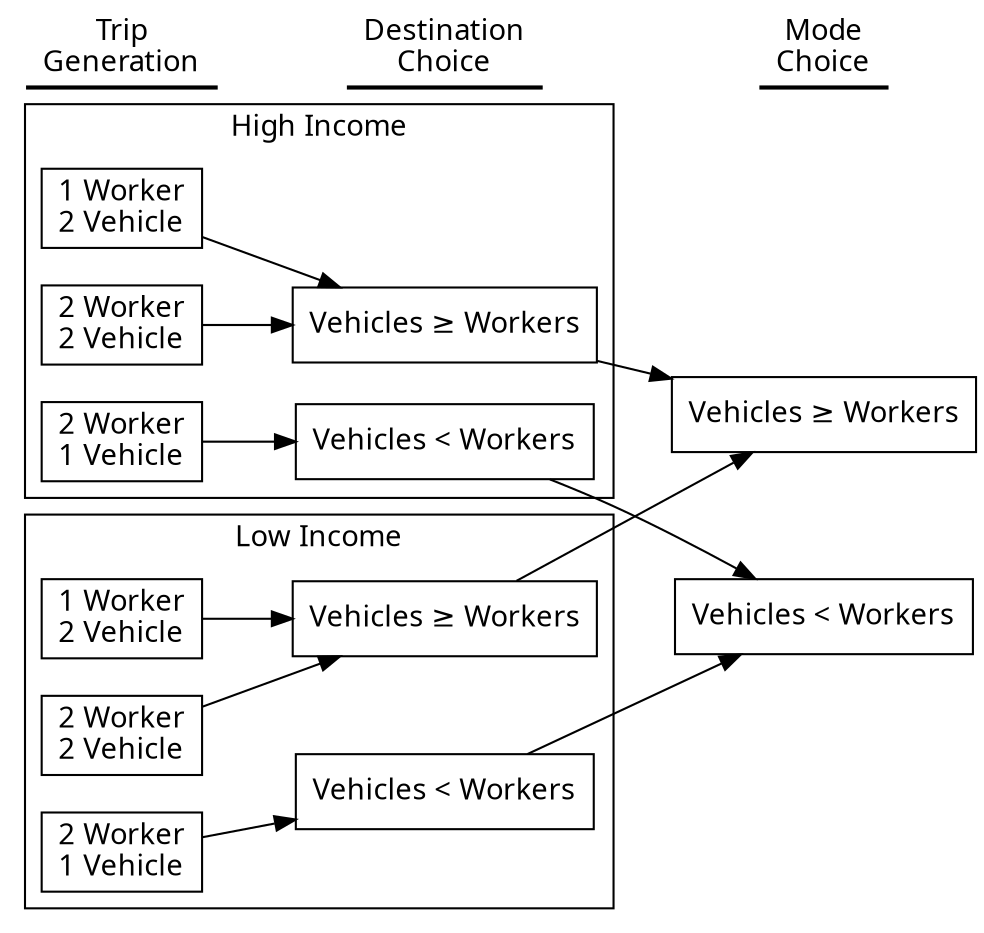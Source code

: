 digraph  {
  
  outputorder=edgesfirst
  ordering=out
  rankdir=LR
  fontname="Alte Haas Grotesk, sans-serif"
  
  node [shape=rectangle, fillcolor=white, fontname="Alte Haas Grotesk, sans-serif"]
  
  h2 [label="1 Worker\n2 Vehicle"]
  h3 [label="2 Worker\n2 Vehicle"]
  h4 [label="2 Worker\n1 Vehicle"]
  
  l2 [label="1 Worker\n2 Vehicle"]
  l3 [label="2 Worker\n2 Vehicle"]
  l4 [label="2 Worker\n1 Vehicle"]

  { node [label="Vehicles &ge; Workers"]
    hvw lvw vw
  }
  { node [label="Vehicles &lt; Workers"]
    hwv lwv wv
  }
  
  subgraph cluster_high {
    
    label="High Income"
    
    {h2 h3} -> hvw
    h4 -> hwv
    
  }
  
  subgraph cluster_low {
    
    label="Low Income"
    
    {l2 l3} -> lvw
    l4 -> lwv
    
  }
  
  {hwv lwv} -> wv
  {hvw lvw} -> vw
  
  node [shape=underline, style=bold]
  tg [label="Trip\nGeneration"]
  dc [label="Destination\nChoice"]
  mc [label="Mode\nChoice"]
  
  tg -> dc -> mc [style=invis] 
  
}